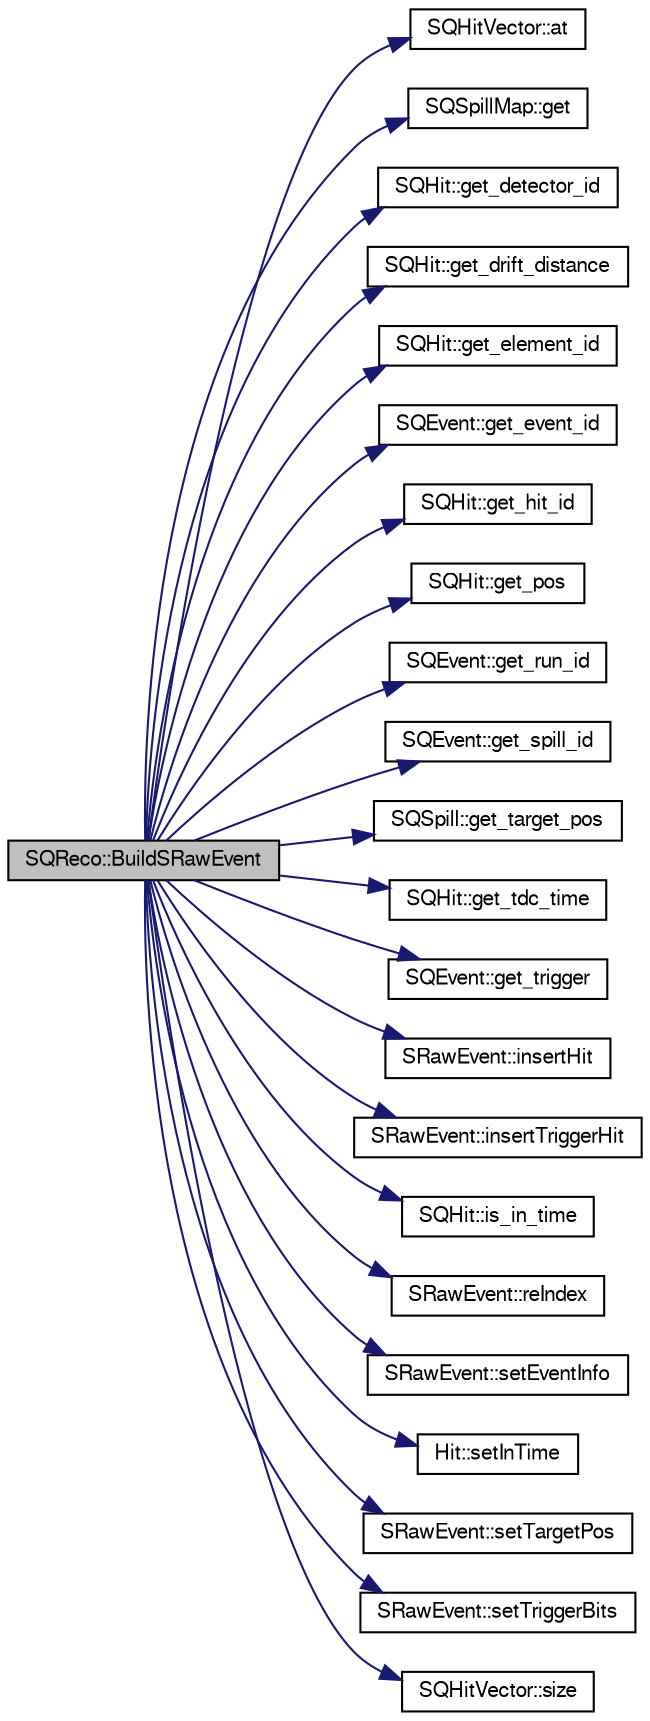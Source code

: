 digraph "SQReco::BuildSRawEvent"
{
  bgcolor="transparent";
  edge [fontname="FreeSans",fontsize="10",labelfontname="FreeSans",labelfontsize="10"];
  node [fontname="FreeSans",fontsize="10",shape=record];
  rankdir="LR";
  Node1 [label="SQReco::BuildSRawEvent",height=0.2,width=0.4,color="black", fillcolor="grey75", style="filled" fontcolor="black"];
  Node1 -> Node2 [color="midnightblue",fontsize="10",style="solid",fontname="FreeSans"];
  Node2 [label="SQHitVector::at",height=0.2,width=0.4,color="black",URL="$d9/dbc/classSQHitVector.html#a77ceaf92de0b9ab85eafad0770d0db4b"];
  Node1 -> Node3 [color="midnightblue",fontsize="10",style="solid",fontname="FreeSans"];
  Node3 [label="SQSpillMap::get",height=0.2,width=0.4,color="black",URL="$d7/d87/classSQSpillMap.html#a1351e39720be4745cbed2b2a1f0f33ea"];
  Node1 -> Node4 [color="midnightblue",fontsize="10",style="solid",fontname="FreeSans"];
  Node4 [label="SQHit::get_detector_id",height=0.2,width=0.4,color="black",URL="$de/d79/classSQHit.html#acae7667f8a85fd1de5ae611b8c51fb33"];
  Node1 -> Node5 [color="midnightblue",fontsize="10",style="solid",fontname="FreeSans"];
  Node5 [label="SQHit::get_drift_distance",height=0.2,width=0.4,color="black",URL="$de/d79/classSQHit.html#aab506d06da719529a43b1210c758f379"];
  Node1 -> Node6 [color="midnightblue",fontsize="10",style="solid",fontname="FreeSans"];
  Node6 [label="SQHit::get_element_id",height=0.2,width=0.4,color="black",URL="$de/d79/classSQHit.html#a4ce14b27ab63d03e5f3aab541b2efe26"];
  Node1 -> Node7 [color="midnightblue",fontsize="10",style="solid",fontname="FreeSans"];
  Node7 [label="SQEvent::get_event_id",height=0.2,width=0.4,color="black",URL="$d9/dd7/classSQEvent.html#ae99eb349fe38c0a3e655cadeecb8772a"];
  Node1 -> Node8 [color="midnightblue",fontsize="10",style="solid",fontname="FreeSans"];
  Node8 [label="SQHit::get_hit_id",height=0.2,width=0.4,color="black",URL="$de/d79/classSQHit.html#a9e470ede0a608c4e13325eab1d691694"];
  Node1 -> Node9 [color="midnightblue",fontsize="10",style="solid",fontname="FreeSans"];
  Node9 [label="SQHit::get_pos",height=0.2,width=0.4,color="black",URL="$de/d79/classSQHit.html#a2560a11b54287b55ec70196fc416b573"];
  Node1 -> Node10 [color="midnightblue",fontsize="10",style="solid",fontname="FreeSans"];
  Node10 [label="SQEvent::get_run_id",height=0.2,width=0.4,color="black",URL="$d9/dd7/classSQEvent.html#a392d15330793852b00fa9bc842604dca"];
  Node1 -> Node11 [color="midnightblue",fontsize="10",style="solid",fontname="FreeSans"];
  Node11 [label="SQEvent::get_spill_id",height=0.2,width=0.4,color="black",URL="$d9/dd7/classSQEvent.html#ac6da8f0b44b8858c40d7e4ec97fe0680"];
  Node1 -> Node12 [color="midnightblue",fontsize="10",style="solid",fontname="FreeSans"];
  Node12 [label="SQSpill::get_target_pos",height=0.2,width=0.4,color="black",URL="$d0/d78/classSQSpill.html#a998e966ac09945ff954bbe0943baa167"];
  Node1 -> Node13 [color="midnightblue",fontsize="10",style="solid",fontname="FreeSans"];
  Node13 [label="SQHit::get_tdc_time",height=0.2,width=0.4,color="black",URL="$de/d79/classSQHit.html#aeba3ae619e5aaf5da416508413dd5e47"];
  Node1 -> Node14 [color="midnightblue",fontsize="10",style="solid",fontname="FreeSans"];
  Node14 [label="SQEvent::get_trigger",height=0.2,width=0.4,color="black",URL="$d9/dd7/classSQEvent.html#a7965e4398ca4e41dc4133a958b3caa29"];
  Node1 -> Node15 [color="midnightblue",fontsize="10",style="solid",fontname="FreeSans"];
  Node15 [label="SRawEvent::insertHit",height=0.2,width=0.4,color="black",URL="$d5/d83/classSRawEvent.html#a4ed91d923eb7ee95fc0271354d18c25f",tooltip="Insert a new hit. "];
  Node1 -> Node16 [color="midnightblue",fontsize="10",style="solid",fontname="FreeSans"];
  Node16 [label="SRawEvent::insertTriggerHit",height=0.2,width=0.4,color="black",URL="$d5/d83/classSRawEvent.html#a37075f04b052fb885d9378038b46d242"];
  Node1 -> Node17 [color="midnightblue",fontsize="10",style="solid",fontname="FreeSans"];
  Node17 [label="SQHit::is_in_time",height=0.2,width=0.4,color="black",URL="$de/d79/classSQHit.html#a19bfb493c5b0f24384c319c2a0a7b448"];
  Node1 -> Node18 [color="midnightblue",fontsize="10",style="solid",fontname="FreeSans"];
  Node18 [label="SRawEvent::reIndex",height=0.2,width=0.4,color="black",URL="$d5/d83/classSRawEvent.html#a08b2b0404bdf1ea48284bc80020c8e51",tooltip="Reset the number hits on each plane. "];
  Node1 -> Node19 [color="midnightblue",fontsize="10",style="solid",fontname="FreeSans"];
  Node19 [label="SRawEvent::setEventInfo",height=0.2,width=0.4,color="black",URL="$d5/d83/classSRawEvent.html#ae3e649456cc6ab85876e9ab1baa52ad6",tooltip="Sets. "];
  Node1 -> Node20 [color="midnightblue",fontsize="10",style="solid",fontname="FreeSans"];
  Node20 [label="Hit::setInTime",height=0.2,width=0.4,color="black",URL="$d0/d88/classHit.html#ad56973a505f8aee1cf1fc1b9b5cc8335"];
  Node1 -> Node21 [color="midnightblue",fontsize="10",style="solid",fontname="FreeSans"];
  Node21 [label="SRawEvent::setTargetPos",height=0.2,width=0.4,color="black",URL="$d5/d83/classSRawEvent.html#a2aba71ed607350ee2692e60aa28b4347"];
  Node1 -> Node22 [color="midnightblue",fontsize="10",style="solid",fontname="FreeSans"];
  Node22 [label="SRawEvent::setTriggerBits",height=0.2,width=0.4,color="black",URL="$d5/d83/classSRawEvent.html#a3b08b54a99e28870161ad532de39d142"];
  Node1 -> Node23 [color="midnightblue",fontsize="10",style="solid",fontname="FreeSans"];
  Node23 [label="SQHitVector::size",height=0.2,width=0.4,color="black",URL="$d9/dbc/classSQHitVector.html#a7c3abb0e9b5625a54b979de9427a377f"];
}
